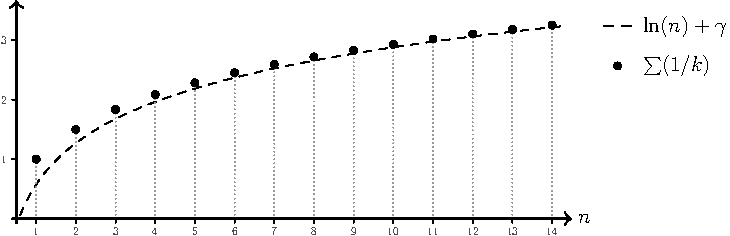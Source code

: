 unitsize(.7cm);
import math;
import graph;

real f(real x) {
	real gamma = 0.57721566;
	return (log(x) + gamma) * 1.5;
}

draw(graph(f, .6, 14.2), dashed + black);

real s = 0;
for (int i = 1; i <= 14; ++i) {
	s += 1.0/i;

	draw((i,0) -- (i,s * 1.5), dotted + gray(.6));
	fill(circle((i, s * 1.5), .1), gray(0));

	draw((i,0) -- (i,-.1));
	label(scale(.5) * ("$" + (string)i + "$"), (i,-.3), gray(.3));
}

draw((.5,1 * 1.5) -- (.4,1 * 1.5));
draw((.5,2 * 1.5) -- (.4,2 * 1.5));
draw((.5,3 * 1.5) -- (.4,3 * 1.5));
label(scale(.5) * "$1$", (.2,1 * 1.5), gray(.3));
label(scale(.5) * "$2$", (.2,2 * 1.5), gray(.3));
label(scale(.5) * "$3$", (.2,3 * 1.5), gray(.3));

//draw((.5,1 * 1.5) -- (14.3, 1 * 1.5), dotted + gray(.6));
//draw((.5,2 * 1.5) -- (14.3, 2 * 1.5), dotted + gray(.6));
//draw((.5,3 * 1.5) -- (14.3, 3 * 1.5), dotted + gray(.6));

draw((.4,0) -- (14.5, 0), black + linewidth(.8), arrow=Arrow(TeXHead));
draw((.5,-.1) -- (.5, 5.5), black + linewidth(.8), arrow=Arrow(TeXHead));

draw((15.3,4.85) -- (16.0,4.85), dashed + black);
label(scale(.9) * "$\ln(n) + \gamma$", (16.1, 4.85), black, align=RightSide);

fill(circle((15.65, 3.85), .1));
label(scale(.9) * "$\sum (1/k)$", (16.1, 3.85), black, align=RightSide);

label(scale(.9) * "$n$",(14.8,0));